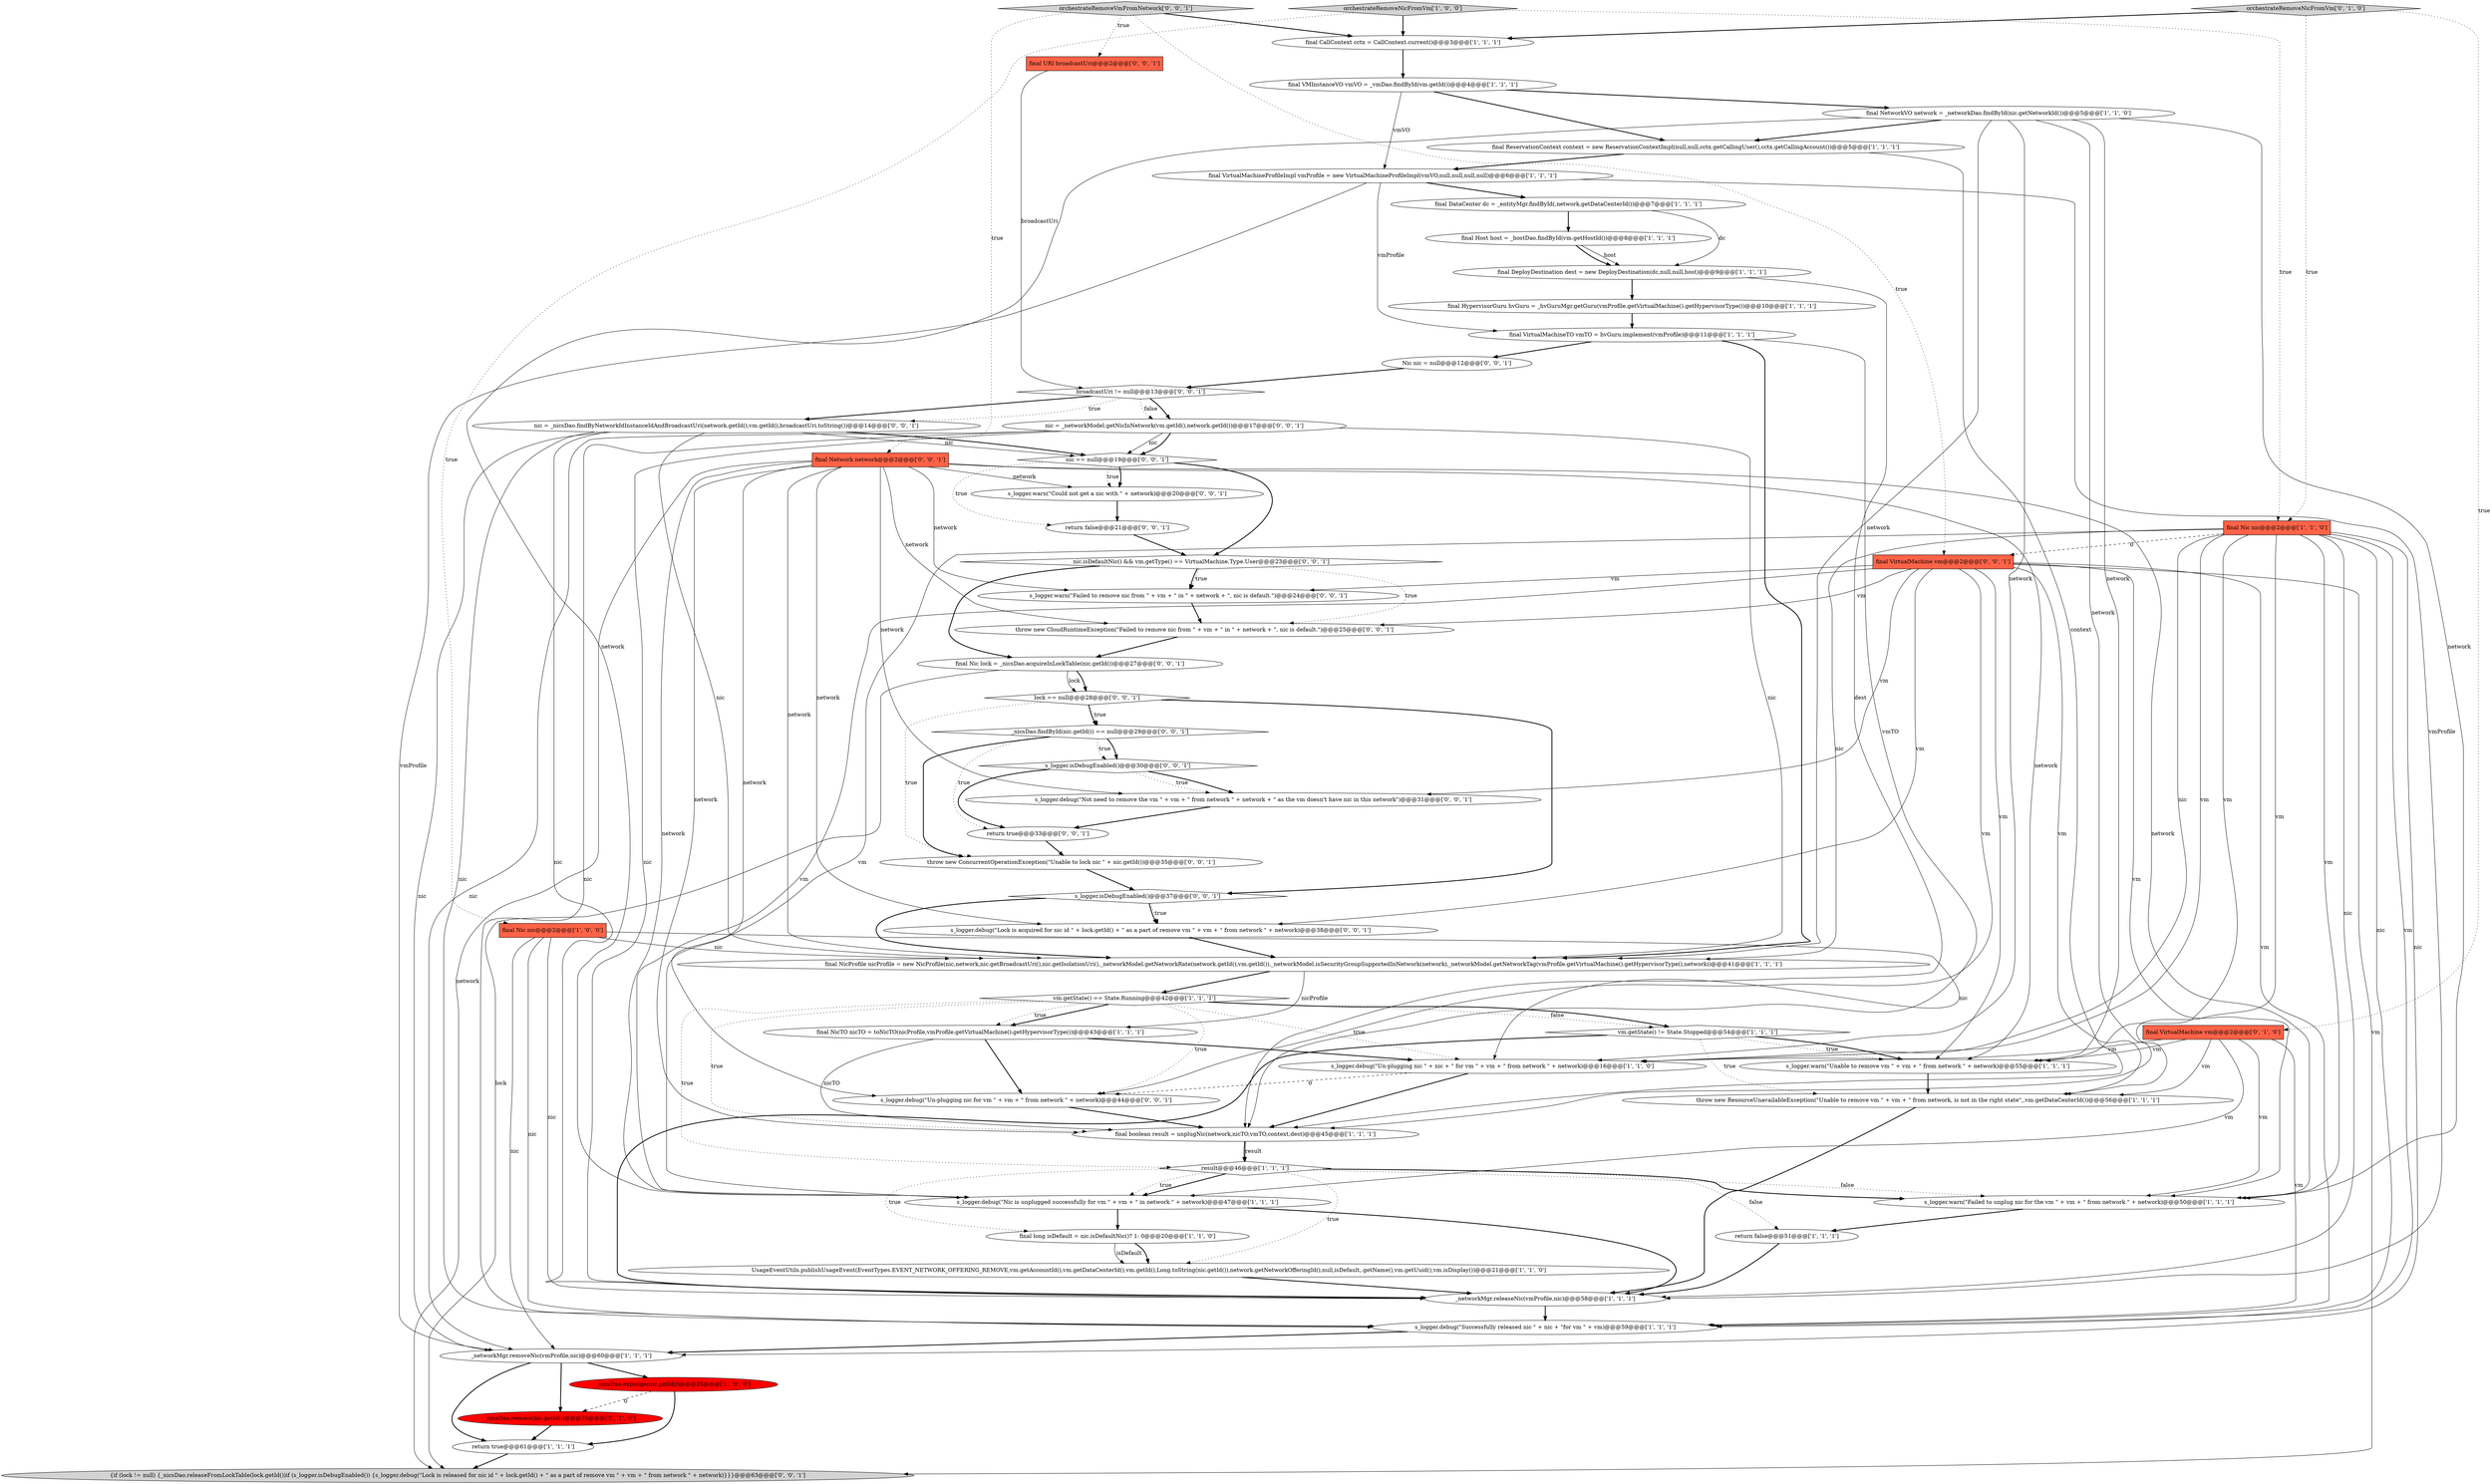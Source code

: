 digraph {
35 [style = filled, label = "final URI broadcastUri@@@2@@@['0', '0', '1']", fillcolor = tomato, shape = box image = "AAA0AAABBB3BBB"];
47 [style = filled, label = "broadcastUri != null@@@13@@@['0', '0', '1']", fillcolor = white, shape = diamond image = "AAA0AAABBB3BBB"];
26 [style = filled, label = "final VirtualMachineTO vmTO = hvGuru.implement(vmProfile)@@@11@@@['1', '1', '1']", fillcolor = white, shape = ellipse image = "AAA0AAABBB1BBB"];
17 [style = filled, label = "final VMInstanceVO vmVO = _vmDao.findById(vm.getId())@@@4@@@['1', '1', '1']", fillcolor = white, shape = ellipse image = "AAA0AAABBB1BBB"];
31 [style = filled, label = "final NicTO nicTO = toNicTO(nicProfile,vmProfile.getVirtualMachine().getHypervisorType())@@@43@@@['1', '1', '1']", fillcolor = white, shape = ellipse image = "AAA0AAABBB1BBB"];
42 [style = filled, label = "nic.isDefaultNic() && vm.getType() == VirtualMachine.Type.User@@@23@@@['0', '0', '1']", fillcolor = white, shape = diamond image = "AAA0AAABBB3BBB"];
34 [style = filled, label = "_nicsDao.remove(nic.getId())@@@35@@@['0', '1', '0']", fillcolor = red, shape = ellipse image = "AAA1AAABBB2BBB"];
9 [style = filled, label = "final VirtualMachineProfileImpl vmProfile = new VirtualMachineProfileImpl(vmVO,null,null,null,null)@@@6@@@['1', '1', '1']", fillcolor = white, shape = ellipse image = "AAA0AAABBB1BBB"];
21 [style = filled, label = "orchestrateRemoveNicFromVm['1', '0', '0']", fillcolor = lightgray, shape = diamond image = "AAA0AAABBB1BBB"];
16 [style = filled, label = "s_logger.debug(\"Nic is unplugged successfully for vm \" + vm + \" in network \" + network)@@@47@@@['1', '1', '1']", fillcolor = white, shape = ellipse image = "AAA0AAABBB1BBB"];
48 [style = filled, label = "throw new CloudRuntimeException(\"Failed to remove nic from \" + vm + \" in \" + network + \", nic is default.\")@@@25@@@['0', '0', '1']", fillcolor = white, shape = ellipse image = "AAA0AAABBB3BBB"];
56 [style = filled, label = "final VirtualMachine vm@@@2@@@['0', '0', '1']", fillcolor = tomato, shape = box image = "AAA0AAABBB3BBB"];
1 [style = filled, label = "s_logger.debug(\"Successfully released nic \" + nic + \"for vm \" + vm)@@@59@@@['1', '1', '1']", fillcolor = white, shape = ellipse image = "AAA0AAABBB1BBB"];
55 [style = filled, label = "nic = _nicsDao.findByNetworkIdInstanceIdAndBroadcastUri(network.getId(),vm.getId(),broadcastUri.toString())@@@14@@@['0', '0', '1']", fillcolor = white, shape = ellipse image = "AAA0AAABBB3BBB"];
54 [style = filled, label = "s_logger.debug(\"Not need to remove the vm \" + vm + \" from network \" + network + \" as the vm doesn't have nic in this network\")@@@31@@@['0', '0', '1']", fillcolor = white, shape = ellipse image = "AAA0AAABBB3BBB"];
30 [style = filled, label = "final NicProfile nicProfile = new NicProfile(nic,network,nic.getBroadcastUri(),nic.getIsolationUri(),_networkModel.getNetworkRate(network.getId(),vm.getId()),_networkModel.isSecurityGroupSupportedInNetwork(network),_networkModel.getNetworkTag(vmProfile.getVirtualMachine().getHypervisorType(),network))@@@41@@@['1', '1', '1']", fillcolor = white, shape = ellipse image = "AAA0AAABBB1BBB"];
28 [style = filled, label = "final NetworkVO network = _networkDao.findById(nic.getNetworkId())@@@5@@@['1', '1', '0']", fillcolor = white, shape = ellipse image = "AAA0AAABBB1BBB"];
19 [style = filled, label = "final CallContext cctx = CallContext.current()@@@3@@@['1', '1', '1']", fillcolor = white, shape = ellipse image = "AAA0AAABBB1BBB"];
0 [style = filled, label = "final DeployDestination dest = new DeployDestination(dc,null,null,host)@@@9@@@['1', '1', '1']", fillcolor = white, shape = ellipse image = "AAA0AAABBB1BBB"];
36 [style = filled, label = "Nic nic = null@@@12@@@['0', '0', '1']", fillcolor = white, shape = ellipse image = "AAA0AAABBB3BBB"];
51 [style = filled, label = "s_logger.isDebugEnabled()@@@30@@@['0', '0', '1']", fillcolor = white, shape = diamond image = "AAA0AAABBB3BBB"];
59 [style = filled, label = "_nicsDao.findById(nic.getId()) == null@@@29@@@['0', '0', '1']", fillcolor = white, shape = diamond image = "AAA0AAABBB3BBB"];
39 [style = filled, label = "s_logger.warn(\"Could not get a nic with \" + network)@@@20@@@['0', '0', '1']", fillcolor = white, shape = ellipse image = "AAA0AAABBB3BBB"];
22 [style = filled, label = "final long isDefault = nic.isDefaultNic()? 1: 0@@@20@@@['1', '1', '0']", fillcolor = white, shape = ellipse image = "AAA0AAABBB1BBB"];
12 [style = filled, label = "vm.getState() != State.Stopped@@@54@@@['1', '1', '1']", fillcolor = white, shape = diamond image = "AAA0AAABBB1BBB"];
7 [style = filled, label = "final HypervisorGuru hvGuru = _hvGuruMgr.getGuru(vmProfile.getVirtualMachine().getHypervisorType())@@@10@@@['1', '1', '1']", fillcolor = white, shape = ellipse image = "AAA0AAABBB1BBB"];
33 [style = filled, label = "orchestrateRemoveNicFromVm['0', '1', '0']", fillcolor = lightgray, shape = diamond image = "AAA0AAABBB2BBB"];
27 [style = filled, label = "s_logger.warn(\"Unable to remove vm \" + vm + \" from network \" + network)@@@55@@@['1', '1', '1']", fillcolor = white, shape = ellipse image = "AAA0AAABBB1BBB"];
24 [style = filled, label = "return true@@@61@@@['1', '1', '1']", fillcolor = white, shape = ellipse image = "AAA0AAABBB1BBB"];
11 [style = filled, label = "final DataCenter dc = _entityMgr.findById(,network.getDataCenterId())@@@7@@@['1', '1', '1']", fillcolor = white, shape = ellipse image = "AAA0AAABBB1BBB"];
38 [style = filled, label = "s_logger.debug(\"Un-plugging nic for vm \" + vm + \" from network \" + network)@@@44@@@['0', '0', '1']", fillcolor = white, shape = ellipse image = "AAA0AAABBB3BBB"];
49 [style = filled, label = "nic = _networkModel.getNicInNetwork(vm.getId(),network.getId())@@@17@@@['0', '0', '1']", fillcolor = white, shape = ellipse image = "AAA0AAABBB3BBB"];
13 [style = filled, label = "UsageEventUtils.publishUsageEvent(EventTypes.EVENT_NETWORK_OFFERING_REMOVE,vm.getAccountId(),vm.getDataCenterId(),vm.getId(),Long.toString(nic.getId()),network.getNetworkOfferingId(),null,isDefault,.getName(),vm.getUuid(),vm.isDisplay())@@@21@@@['1', '1', '0']", fillcolor = white, shape = ellipse image = "AAA0AAABBB1BBB"];
2 [style = filled, label = "final boolean result = unplugNic(network,nicTO,vmTO,context,dest)@@@45@@@['1', '1', '1']", fillcolor = white, shape = ellipse image = "AAA0AAABBB1BBB"];
41 [style = filled, label = "return true@@@33@@@['0', '0', '1']", fillcolor = white, shape = ellipse image = "AAA0AAABBB3BBB"];
18 [style = filled, label = "_nicsDao.expunge(nic.getId())@@@35@@@['1', '0', '0']", fillcolor = red, shape = ellipse image = "AAA1AAABBB1BBB"];
58 [style = filled, label = "s_logger.warn(\"Failed to remove nic from \" + vm + \" in \" + network + \", nic is default.\")@@@24@@@['0', '0', '1']", fillcolor = white, shape = ellipse image = "AAA0AAABBB3BBB"];
40 [style = filled, label = "final Network network@@@2@@@['0', '0', '1']", fillcolor = tomato, shape = box image = "AAA0AAABBB3BBB"];
32 [style = filled, label = "final VirtualMachine vm@@@2@@@['0', '1', '0']", fillcolor = tomato, shape = box image = "AAA0AAABBB2BBB"];
29 [style = filled, label = "final Nic nic@@@2@@@['1', '1', '0']", fillcolor = tomato, shape = box image = "AAA0AAABBB1BBB"];
50 [style = filled, label = "s_logger.isDebugEnabled()@@@37@@@['0', '0', '1']", fillcolor = white, shape = diamond image = "AAA0AAABBB3BBB"];
46 [style = filled, label = "nic == null@@@19@@@['0', '0', '1']", fillcolor = white, shape = diamond image = "AAA0AAABBB3BBB"];
4 [style = filled, label = "vm.getState() == State.Running@@@42@@@['1', '1', '1']", fillcolor = white, shape = diamond image = "AAA0AAABBB1BBB"];
15 [style = filled, label = "final Nic nic@@@2@@@['1', '0', '0']", fillcolor = tomato, shape = box image = "AAA0AAABBB1BBB"];
10 [style = filled, label = "s_logger.debug(\"Un-plugging nic \" + nic + \" for vm \" + vm + \" from network \" + network)@@@16@@@['1', '1', '0']", fillcolor = white, shape = ellipse image = "AAA0AAABBB1BBB"];
45 [style = filled, label = "lock == null@@@28@@@['0', '0', '1']", fillcolor = white, shape = diamond image = "AAA0AAABBB3BBB"];
20 [style = filled, label = "result@@@46@@@['1', '1', '1']", fillcolor = white, shape = diamond image = "AAA0AAABBB1BBB"];
52 [style = filled, label = "orchestrateRemoveVmFromNetwork['0', '0', '1']", fillcolor = lightgray, shape = diamond image = "AAA0AAABBB3BBB"];
6 [style = filled, label = "return false@@@51@@@['1', '1', '1']", fillcolor = white, shape = ellipse image = "AAA0AAABBB1BBB"];
57 [style = filled, label = "throw new ConcurrentOperationException(\"Unable to lock nic \" + nic.getId())@@@35@@@['0', '0', '1']", fillcolor = white, shape = ellipse image = "AAA0AAABBB3BBB"];
8 [style = filled, label = "throw new ResourceUnavailableException(\"Unable to remove vm \" + vm + \" from network, is not in the right state\",,vm.getDataCenterId())@@@56@@@['1', '1', '1']", fillcolor = white, shape = ellipse image = "AAA0AAABBB1BBB"];
53 [style = filled, label = "{if (lock != null) {_nicsDao.releaseFromLockTable(lock.getId())if (s_logger.isDebugEnabled()) {s_logger.debug(\"Lock is released for nic id \" + lock.getId() + \" as a part of remove vm \" + vm + \" from network \" + network)}}}@@@63@@@['0', '0', '1']", fillcolor = lightgray, shape = ellipse image = "AAA0AAABBB3BBB"];
43 [style = filled, label = "s_logger.debug(\"Lock is acquired for nic id \" + lock.getId() + \" as a part of remove vm \" + vm + \" from network \" + network)@@@38@@@['0', '0', '1']", fillcolor = white, shape = ellipse image = "AAA0AAABBB3BBB"];
25 [style = filled, label = "final Host host = _hostDao.findById(vm.getHostId())@@@8@@@['1', '1', '1']", fillcolor = white, shape = ellipse image = "AAA0AAABBB1BBB"];
37 [style = filled, label = "final Nic lock = _nicsDao.acquireInLockTable(nic.getId())@@@27@@@['0', '0', '1']", fillcolor = white, shape = ellipse image = "AAA0AAABBB3BBB"];
44 [style = filled, label = "return false@@@21@@@['0', '0', '1']", fillcolor = white, shape = ellipse image = "AAA0AAABBB3BBB"];
14 [style = filled, label = "_networkMgr.releaseNic(vmProfile,nic)@@@58@@@['1', '1', '1']", fillcolor = white, shape = ellipse image = "AAA0AAABBB1BBB"];
5 [style = filled, label = "final ReservationContext context = new ReservationContextImpl(null,null,cctx.getCallingUser(),cctx.getCallingAccount())@@@5@@@['1', '1', '1']", fillcolor = white, shape = ellipse image = "AAA0AAABBB1BBB"];
23 [style = filled, label = "s_logger.warn(\"Failed to unplug nic for the vm \" + vm + \" from network \" + network)@@@50@@@['1', '1', '1']", fillcolor = white, shape = ellipse image = "AAA0AAABBB1BBB"];
3 [style = filled, label = "_networkMgr.removeNic(vmProfile,nic)@@@60@@@['1', '1', '1']", fillcolor = white, shape = ellipse image = "AAA0AAABBB1BBB"];
28->16 [style = solid, label="network"];
29->23 [style = solid, label="vm"];
15->30 [style = solid, label="nic"];
4->38 [style = dotted, label="true"];
9->11 [style = bold, label=""];
32->1 [style = solid, label="vm"];
5->9 [style = bold, label=""];
21->15 [style = dotted, label="true"];
3->24 [style = bold, label=""];
32->8 [style = solid, label="vm"];
12->8 [style = dotted, label="true"];
45->57 [style = dotted, label="true"];
10->38 [style = dashed, label="0"];
59->51 [style = bold, label=""];
59->57 [style = bold, label=""];
40->48 [style = solid, label="network"];
45->59 [style = dotted, label="true"];
9->26 [style = solid, label="vmProfile"];
55->14 [style = solid, label="nic"];
56->53 [style = solid, label="vm"];
0->2 [style = solid, label="dest"];
7->26 [style = bold, label=""];
3->18 [style = bold, label=""];
37->53 [style = solid, label="lock"];
3->34 [style = bold, label=""];
47->49 [style = bold, label=""];
28->27 [style = solid, label="network"];
56->8 [style = solid, label="vm"];
40->38 [style = solid, label="network"];
32->16 [style = solid, label="vm"];
20->16 [style = bold, label=""];
40->2 [style = solid, label="network"];
34->24 [style = bold, label=""];
29->10 [style = solid, label="nic"];
55->1 [style = solid, label="nic"];
28->10 [style = solid, label="network"];
29->10 [style = solid, label="vm"];
49->3 [style = solid, label="nic"];
29->56 [style = dashed, label="0"];
56->38 [style = solid, label="vm"];
4->12 [style = dotted, label="false"];
42->48 [style = dotted, label="true"];
16->14 [style = bold, label=""];
20->13 [style = dotted, label="true"];
32->10 [style = solid, label="vm"];
56->1 [style = solid, label="vm"];
51->54 [style = dotted, label="true"];
24->53 [style = bold, label=""];
49->30 [style = solid, label="nic"];
13->14 [style = bold, label=""];
22->13 [style = bold, label=""];
11->25 [style = bold, label=""];
46->42 [style = bold, label=""];
17->5 [style = bold, label=""];
48->37 [style = bold, label=""];
2->20 [style = bold, label=""];
29->1 [style = solid, label="nic"];
28->5 [style = bold, label=""];
50->43 [style = bold, label=""];
21->19 [style = bold, label=""];
51->54 [style = bold, label=""];
33->32 [style = dotted, label="true"];
50->30 [style = bold, label=""];
21->29 [style = dotted, label="true"];
40->53 [style = solid, label="network"];
45->59 [style = bold, label=""];
49->46 [style = solid, label="nic"];
50->43 [style = dotted, label="true"];
25->0 [style = solid, label="host"];
46->39 [style = bold, label=""];
54->41 [style = bold, label=""];
20->23 [style = dotted, label="false"];
52->19 [style = bold, label=""];
56->27 [style = solid, label="vm"];
38->2 [style = bold, label=""];
0->7 [style = bold, label=""];
42->58 [style = dotted, label="true"];
40->54 [style = solid, label="network"];
59->51 [style = dotted, label="true"];
29->27 [style = solid, label="vm"];
2->20 [style = solid, label="result"];
12->27 [style = dotted, label="true"];
20->23 [style = bold, label=""];
49->46 [style = bold, label=""];
12->14 [style = bold, label=""];
56->54 [style = solid, label="vm"];
59->41 [style = dotted, label="true"];
28->23 [style = solid, label="network"];
29->1 [style = solid, label="vm"];
31->2 [style = solid, label="nicTO"];
56->23 [style = solid, label="vm"];
10->2 [style = bold, label=""];
29->14 [style = solid, label="nic"];
37->45 [style = bold, label=""];
20->22 [style = dotted, label="true"];
47->49 [style = dotted, label="false"];
27->8 [style = bold, label=""];
4->2 [style = dotted, label="true"];
22->13 [style = solid, label="isDefault"];
25->0 [style = bold, label=""];
44->42 [style = bold, label=""];
18->24 [style = bold, label=""];
42->37 [style = bold, label=""];
20->6 [style = dotted, label="false"];
15->14 [style = solid, label="nic"];
4->10 [style = dotted, label="true"];
1->3 [style = bold, label=""];
8->14 [style = bold, label=""];
52->56 [style = dotted, label="true"];
31->38 [style = bold, label=""];
19->17 [style = bold, label=""];
17->9 [style = solid, label="vmVO"];
40->58 [style = solid, label="network"];
15->10 [style = solid, label="nic"];
18->34 [style = dashed, label="0"];
4->31 [style = bold, label=""];
58->48 [style = bold, label=""];
37->45 [style = solid, label="lock"];
42->58 [style = bold, label=""];
4->31 [style = dotted, label="true"];
28->30 [style = solid, label="network"];
31->10 [style = bold, label=""];
32->23 [style = solid, label="vm"];
35->47 [style = solid, label="broadcastUri"];
23->6 [style = bold, label=""];
33->29 [style = dotted, label="true"];
4->12 [style = bold, label=""];
15->1 [style = solid, label="nic"];
26->2 [style = solid, label="vmTO"];
33->19 [style = bold, label=""];
40->30 [style = solid, label="network"];
30->31 [style = solid, label="nicProfile"];
12->27 [style = bold, label=""];
52->40 [style = dotted, label="true"];
56->58 [style = solid, label="vm"];
9->3 [style = solid, label="vmProfile"];
29->30 [style = solid, label="nic"];
49->14 [style = solid, label="nic"];
5->2 [style = solid, label="context"];
36->47 [style = bold, label=""];
29->8 [style = solid, label="vm"];
9->14 [style = solid, label="vmProfile"];
39->44 [style = bold, label=""];
57->50 [style = bold, label=""];
40->39 [style = solid, label="network"];
26->36 [style = bold, label=""];
4->20 [style = dotted, label="true"];
40->23 [style = solid, label="network"];
56->16 [style = solid, label="vm"];
55->3 [style = solid, label="nic"];
46->44 [style = dotted, label="true"];
11->0 [style = solid, label="dc"];
55->46 [style = solid, label="nic"];
56->43 [style = solid, label="vm"];
49->1 [style = solid, label="nic"];
16->22 [style = bold, label=""];
41->57 [style = bold, label=""];
47->55 [style = dotted, label="true"];
43->30 [style = bold, label=""];
14->1 [style = bold, label=""];
15->3 [style = solid, label="nic"];
26->30 [style = bold, label=""];
6->14 [style = bold, label=""];
17->28 [style = bold, label=""];
40->27 [style = solid, label="network"];
47->55 [style = bold, label=""];
55->46 [style = bold, label=""];
40->16 [style = solid, label="network"];
45->50 [style = bold, label=""];
30->4 [style = bold, label=""];
40->43 [style = solid, label="network"];
52->35 [style = dotted, label="true"];
46->39 [style = dotted, label="true"];
28->2 [style = solid, label="network"];
32->27 [style = solid, label="vm"];
55->30 [style = solid, label="nic"];
29->3 [style = solid, label="nic"];
51->41 [style = bold, label=""];
29->16 [style = solid, label="vm"];
56->48 [style = solid, label="vm"];
20->16 [style = dotted, label="true"];
}
